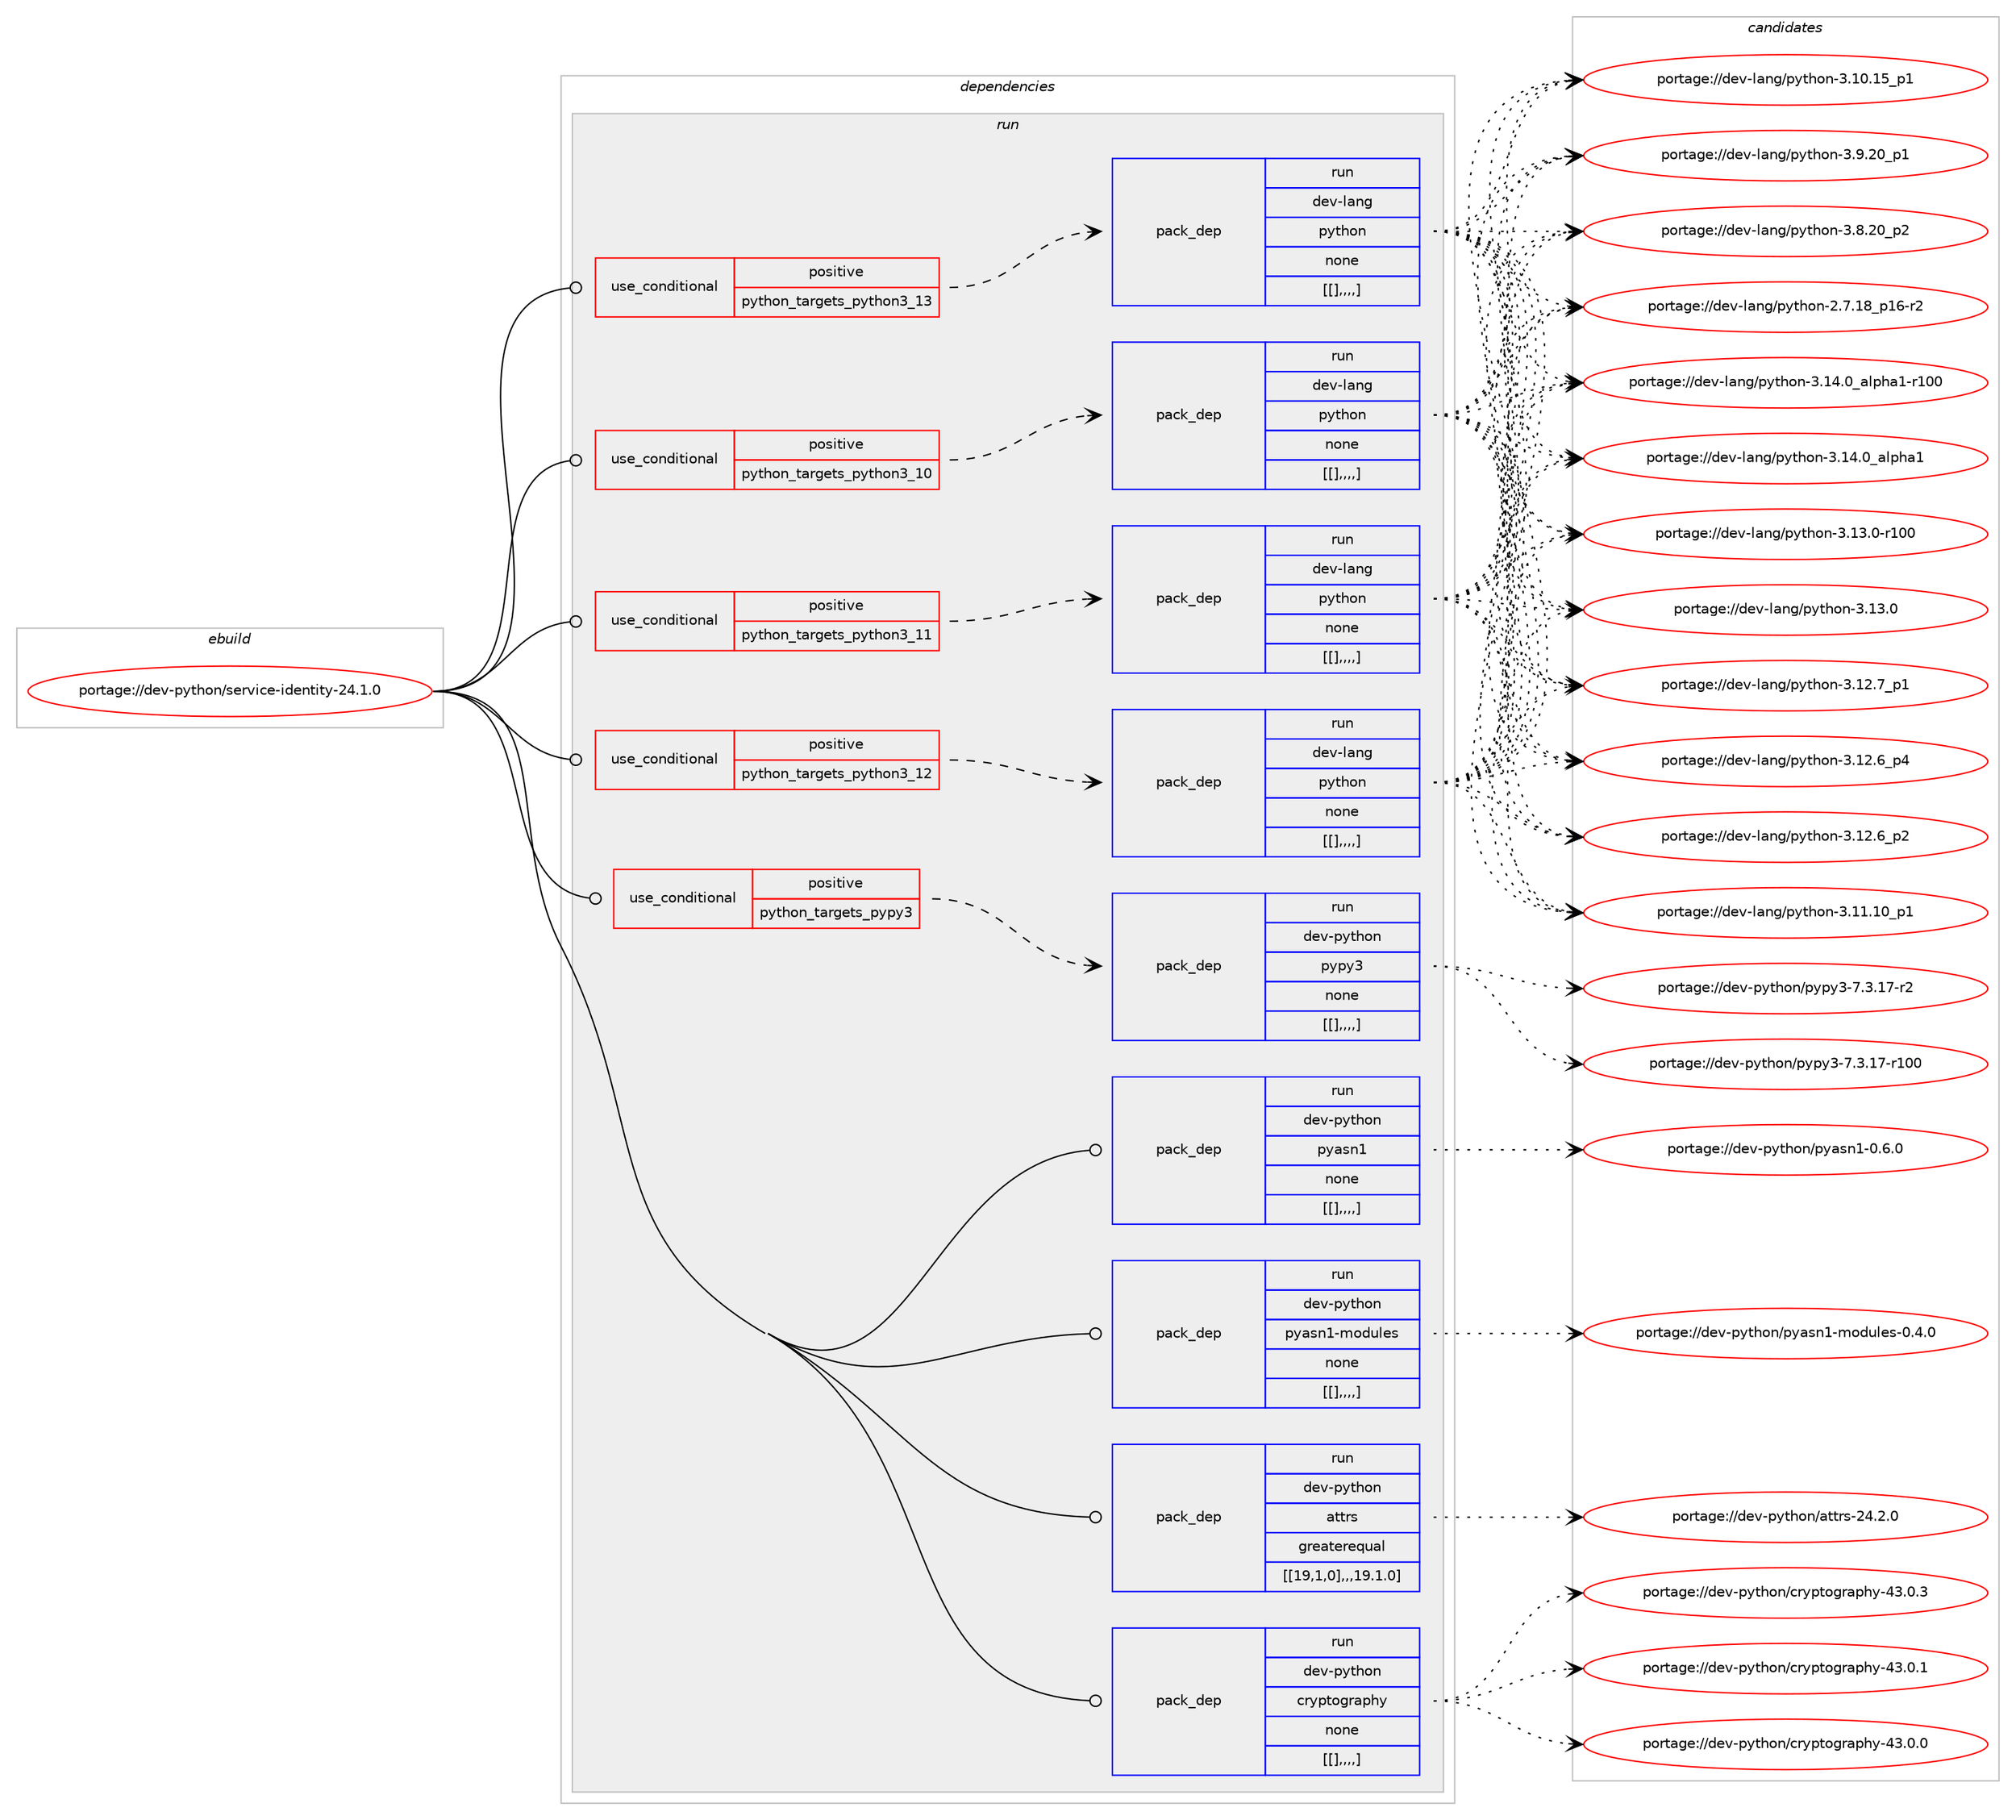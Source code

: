 digraph prolog {

# *************
# Graph options
# *************

newrank=true;
concentrate=true;
compound=true;
graph [rankdir=LR,fontname=Helvetica,fontsize=10,ranksep=1.5];#, ranksep=2.5, nodesep=0.2];
edge  [arrowhead=vee];
node  [fontname=Helvetica,fontsize=10];

# **********
# The ebuild
# **********

subgraph cluster_leftcol {
color=gray;
label=<<i>ebuild</i>>;
id [label="portage://dev-python/service-identity-24.1.0", color=red, width=4, href="../dev-python/service-identity-24.1.0.svg"];
}

# ****************
# The dependencies
# ****************

subgraph cluster_midcol {
color=gray;
label=<<i>dependencies</i>>;
subgraph cluster_compile {
fillcolor="#eeeeee";
style=filled;
label=<<i>compile</i>>;
}
subgraph cluster_compileandrun {
fillcolor="#eeeeee";
style=filled;
label=<<i>compile and run</i>>;
}
subgraph cluster_run {
fillcolor="#eeeeee";
style=filled;
label=<<i>run</i>>;
subgraph cond42279 {
dependency170000 [label=<<TABLE BORDER="0" CELLBORDER="1" CELLSPACING="0" CELLPADDING="4"><TR><TD ROWSPAN="3" CELLPADDING="10">use_conditional</TD></TR><TR><TD>positive</TD></TR><TR><TD>python_targets_pypy3</TD></TR></TABLE>>, shape=none, color=red];
subgraph pack126372 {
dependency170033 [label=<<TABLE BORDER="0" CELLBORDER="1" CELLSPACING="0" CELLPADDING="4" WIDTH="220"><TR><TD ROWSPAN="6" CELLPADDING="30">pack_dep</TD></TR><TR><TD WIDTH="110">run</TD></TR><TR><TD>dev-python</TD></TR><TR><TD>pypy3</TD></TR><TR><TD>none</TD></TR><TR><TD>[[],,,,]</TD></TR></TABLE>>, shape=none, color=blue];
}
dependency170000:e -> dependency170033:w [weight=20,style="dashed",arrowhead="vee"];
}
id:e -> dependency170000:w [weight=20,style="solid",arrowhead="odot"];
subgraph cond42302 {
dependency170049 [label=<<TABLE BORDER="0" CELLBORDER="1" CELLSPACING="0" CELLPADDING="4"><TR><TD ROWSPAN="3" CELLPADDING="10">use_conditional</TD></TR><TR><TD>positive</TD></TR><TR><TD>python_targets_python3_10</TD></TR></TABLE>>, shape=none, color=red];
subgraph pack126403 {
dependency170065 [label=<<TABLE BORDER="0" CELLBORDER="1" CELLSPACING="0" CELLPADDING="4" WIDTH="220"><TR><TD ROWSPAN="6" CELLPADDING="30">pack_dep</TD></TR><TR><TD WIDTH="110">run</TD></TR><TR><TD>dev-lang</TD></TR><TR><TD>python</TD></TR><TR><TD>none</TD></TR><TR><TD>[[],,,,]</TD></TR></TABLE>>, shape=none, color=blue];
}
dependency170049:e -> dependency170065:w [weight=20,style="dashed",arrowhead="vee"];
}
id:e -> dependency170049:w [weight=20,style="solid",arrowhead="odot"];
subgraph cond42322 {
dependency170258 [label=<<TABLE BORDER="0" CELLBORDER="1" CELLSPACING="0" CELLPADDING="4"><TR><TD ROWSPAN="3" CELLPADDING="10">use_conditional</TD></TR><TR><TD>positive</TD></TR><TR><TD>python_targets_python3_11</TD></TR></TABLE>>, shape=none, color=red];
subgraph pack126530 {
dependency170341 [label=<<TABLE BORDER="0" CELLBORDER="1" CELLSPACING="0" CELLPADDING="4" WIDTH="220"><TR><TD ROWSPAN="6" CELLPADDING="30">pack_dep</TD></TR><TR><TD WIDTH="110">run</TD></TR><TR><TD>dev-lang</TD></TR><TR><TD>python</TD></TR><TR><TD>none</TD></TR><TR><TD>[[],,,,]</TD></TR></TABLE>>, shape=none, color=blue];
}
dependency170258:e -> dependency170341:w [weight=20,style="dashed",arrowhead="vee"];
}
id:e -> dependency170258:w [weight=20,style="solid",arrowhead="odot"];
subgraph cond42428 {
dependency170395 [label=<<TABLE BORDER="0" CELLBORDER="1" CELLSPACING="0" CELLPADDING="4"><TR><TD ROWSPAN="3" CELLPADDING="10">use_conditional</TD></TR><TR><TD>positive</TD></TR><TR><TD>python_targets_python3_12</TD></TR></TABLE>>, shape=none, color=red];
subgraph pack126615 {
dependency170483 [label=<<TABLE BORDER="0" CELLBORDER="1" CELLSPACING="0" CELLPADDING="4" WIDTH="220"><TR><TD ROWSPAN="6" CELLPADDING="30">pack_dep</TD></TR><TR><TD WIDTH="110">run</TD></TR><TR><TD>dev-lang</TD></TR><TR><TD>python</TD></TR><TR><TD>none</TD></TR><TR><TD>[[],,,,]</TD></TR></TABLE>>, shape=none, color=blue];
}
dependency170395:e -> dependency170483:w [weight=20,style="dashed",arrowhead="vee"];
}
id:e -> dependency170395:w [weight=20,style="solid",arrowhead="odot"];
subgraph cond42481 {
dependency170490 [label=<<TABLE BORDER="0" CELLBORDER="1" CELLSPACING="0" CELLPADDING="4"><TR><TD ROWSPAN="3" CELLPADDING="10">use_conditional</TD></TR><TR><TD>positive</TD></TR><TR><TD>python_targets_python3_13</TD></TR></TABLE>>, shape=none, color=red];
subgraph pack126692 {
dependency170564 [label=<<TABLE BORDER="0" CELLBORDER="1" CELLSPACING="0" CELLPADDING="4" WIDTH="220"><TR><TD ROWSPAN="6" CELLPADDING="30">pack_dep</TD></TR><TR><TD WIDTH="110">run</TD></TR><TR><TD>dev-lang</TD></TR><TR><TD>python</TD></TR><TR><TD>none</TD></TR><TR><TD>[[],,,,]</TD></TR></TABLE>>, shape=none, color=blue];
}
dependency170490:e -> dependency170564:w [weight=20,style="dashed",arrowhead="vee"];
}
id:e -> dependency170490:w [weight=20,style="solid",arrowhead="odot"];
subgraph pack126733 {
dependency170594 [label=<<TABLE BORDER="0" CELLBORDER="1" CELLSPACING="0" CELLPADDING="4" WIDTH="220"><TR><TD ROWSPAN="6" CELLPADDING="30">pack_dep</TD></TR><TR><TD WIDTH="110">run</TD></TR><TR><TD>dev-python</TD></TR><TR><TD>attrs</TD></TR><TR><TD>greaterequal</TD></TR><TR><TD>[[19,1,0],,,19.1.0]</TD></TR></TABLE>>, shape=none, color=blue];
}
id:e -> dependency170594:w [weight=20,style="solid",arrowhead="odot"];
subgraph pack126751 {
dependency170629 [label=<<TABLE BORDER="0" CELLBORDER="1" CELLSPACING="0" CELLPADDING="4" WIDTH="220"><TR><TD ROWSPAN="6" CELLPADDING="30">pack_dep</TD></TR><TR><TD WIDTH="110">run</TD></TR><TR><TD>dev-python</TD></TR><TR><TD>cryptography</TD></TR><TR><TD>none</TD></TR><TR><TD>[[],,,,]</TD></TR></TABLE>>, shape=none, color=blue];
}
id:e -> dependency170629:w [weight=20,style="solid",arrowhead="odot"];
subgraph pack126776 {
dependency170656 [label=<<TABLE BORDER="0" CELLBORDER="1" CELLSPACING="0" CELLPADDING="4" WIDTH="220"><TR><TD ROWSPAN="6" CELLPADDING="30">pack_dep</TD></TR><TR><TD WIDTH="110">run</TD></TR><TR><TD>dev-python</TD></TR><TR><TD>pyasn1</TD></TR><TR><TD>none</TD></TR><TR><TD>[[],,,,]</TD></TR></TABLE>>, shape=none, color=blue];
}
id:e -> dependency170656:w [weight=20,style="solid",arrowhead="odot"];
subgraph pack126780 {
dependency170685 [label=<<TABLE BORDER="0" CELLBORDER="1" CELLSPACING="0" CELLPADDING="4" WIDTH="220"><TR><TD ROWSPAN="6" CELLPADDING="30">pack_dep</TD></TR><TR><TD WIDTH="110">run</TD></TR><TR><TD>dev-python</TD></TR><TR><TD>pyasn1-modules</TD></TR><TR><TD>none</TD></TR><TR><TD>[[],,,,]</TD></TR></TABLE>>, shape=none, color=blue];
}
id:e -> dependency170685:w [weight=20,style="solid",arrowhead="odot"];
}
}

# **************
# The candidates
# **************

subgraph cluster_choices {
rank=same;
color=gray;
label=<<i>candidates</i>>;

subgraph choice126439 {
color=black;
nodesep=1;
choice100101118451121211161041111104711212111212151455546514649554511450 [label="portage://dev-python/pypy3-7.3.17-r2", color=red, width=4,href="../dev-python/pypy3-7.3.17-r2.svg"];
choice1001011184511212111610411111047112121112121514555465146495545114494848 [label="portage://dev-python/pypy3-7.3.17-r100", color=red, width=4,href="../dev-python/pypy3-7.3.17-r100.svg"];
dependency170033:e -> choice100101118451121211161041111104711212111212151455546514649554511450:w [style=dotted,weight="100"];
dependency170033:e -> choice1001011184511212111610411111047112121112121514555465146495545114494848:w [style=dotted,weight="100"];
}
subgraph choice126442 {
color=black;
nodesep=1;
choice100101118451089711010347112121116104111110455146495246489597108112104974945114494848 [label="portage://dev-lang/python-3.14.0_alpha1-r100", color=red, width=4,href="../dev-lang/python-3.14.0_alpha1-r100.svg"];
choice1001011184510897110103471121211161041111104551464952464895971081121049749 [label="portage://dev-lang/python-3.14.0_alpha1", color=red, width=4,href="../dev-lang/python-3.14.0_alpha1.svg"];
choice1001011184510897110103471121211161041111104551464951464845114494848 [label="portage://dev-lang/python-3.13.0-r100", color=red, width=4,href="../dev-lang/python-3.13.0-r100.svg"];
choice10010111845108971101034711212111610411111045514649514648 [label="portage://dev-lang/python-3.13.0", color=red, width=4,href="../dev-lang/python-3.13.0.svg"];
choice100101118451089711010347112121116104111110455146495046559511249 [label="portage://dev-lang/python-3.12.7_p1", color=red, width=4,href="../dev-lang/python-3.12.7_p1.svg"];
choice100101118451089711010347112121116104111110455146495046549511252 [label="portage://dev-lang/python-3.12.6_p4", color=red, width=4,href="../dev-lang/python-3.12.6_p4.svg"];
choice100101118451089711010347112121116104111110455146495046549511250 [label="portage://dev-lang/python-3.12.6_p2", color=red, width=4,href="../dev-lang/python-3.12.6_p2.svg"];
choice10010111845108971101034711212111610411111045514649494649489511249 [label="portage://dev-lang/python-3.11.10_p1", color=red, width=4,href="../dev-lang/python-3.11.10_p1.svg"];
choice10010111845108971101034711212111610411111045514649484649539511249 [label="portage://dev-lang/python-3.10.15_p1", color=red, width=4,href="../dev-lang/python-3.10.15_p1.svg"];
choice100101118451089711010347112121116104111110455146574650489511249 [label="portage://dev-lang/python-3.9.20_p1", color=red, width=4,href="../dev-lang/python-3.9.20_p1.svg"];
choice100101118451089711010347112121116104111110455146564650489511250 [label="portage://dev-lang/python-3.8.20_p2", color=red, width=4,href="../dev-lang/python-3.8.20_p2.svg"];
choice100101118451089711010347112121116104111110455046554649569511249544511450 [label="portage://dev-lang/python-2.7.18_p16-r2", color=red, width=4,href="../dev-lang/python-2.7.18_p16-r2.svg"];
dependency170065:e -> choice100101118451089711010347112121116104111110455146495246489597108112104974945114494848:w [style=dotted,weight="100"];
dependency170065:e -> choice1001011184510897110103471121211161041111104551464952464895971081121049749:w [style=dotted,weight="100"];
dependency170065:e -> choice1001011184510897110103471121211161041111104551464951464845114494848:w [style=dotted,weight="100"];
dependency170065:e -> choice10010111845108971101034711212111610411111045514649514648:w [style=dotted,weight="100"];
dependency170065:e -> choice100101118451089711010347112121116104111110455146495046559511249:w [style=dotted,weight="100"];
dependency170065:e -> choice100101118451089711010347112121116104111110455146495046549511252:w [style=dotted,weight="100"];
dependency170065:e -> choice100101118451089711010347112121116104111110455146495046549511250:w [style=dotted,weight="100"];
dependency170065:e -> choice10010111845108971101034711212111610411111045514649494649489511249:w [style=dotted,weight="100"];
dependency170065:e -> choice10010111845108971101034711212111610411111045514649484649539511249:w [style=dotted,weight="100"];
dependency170065:e -> choice100101118451089711010347112121116104111110455146574650489511249:w [style=dotted,weight="100"];
dependency170065:e -> choice100101118451089711010347112121116104111110455146564650489511250:w [style=dotted,weight="100"];
dependency170065:e -> choice100101118451089711010347112121116104111110455046554649569511249544511450:w [style=dotted,weight="100"];
}
subgraph choice126455 {
color=black;
nodesep=1;
choice100101118451089711010347112121116104111110455146495246489597108112104974945114494848 [label="portage://dev-lang/python-3.14.0_alpha1-r100", color=red, width=4,href="../dev-lang/python-3.14.0_alpha1-r100.svg"];
choice1001011184510897110103471121211161041111104551464952464895971081121049749 [label="portage://dev-lang/python-3.14.0_alpha1", color=red, width=4,href="../dev-lang/python-3.14.0_alpha1.svg"];
choice1001011184510897110103471121211161041111104551464951464845114494848 [label="portage://dev-lang/python-3.13.0-r100", color=red, width=4,href="../dev-lang/python-3.13.0-r100.svg"];
choice10010111845108971101034711212111610411111045514649514648 [label="portage://dev-lang/python-3.13.0", color=red, width=4,href="../dev-lang/python-3.13.0.svg"];
choice100101118451089711010347112121116104111110455146495046559511249 [label="portage://dev-lang/python-3.12.7_p1", color=red, width=4,href="../dev-lang/python-3.12.7_p1.svg"];
choice100101118451089711010347112121116104111110455146495046549511252 [label="portage://dev-lang/python-3.12.6_p4", color=red, width=4,href="../dev-lang/python-3.12.6_p4.svg"];
choice100101118451089711010347112121116104111110455146495046549511250 [label="portage://dev-lang/python-3.12.6_p2", color=red, width=4,href="../dev-lang/python-3.12.6_p2.svg"];
choice10010111845108971101034711212111610411111045514649494649489511249 [label="portage://dev-lang/python-3.11.10_p1", color=red, width=4,href="../dev-lang/python-3.11.10_p1.svg"];
choice10010111845108971101034711212111610411111045514649484649539511249 [label="portage://dev-lang/python-3.10.15_p1", color=red, width=4,href="../dev-lang/python-3.10.15_p1.svg"];
choice100101118451089711010347112121116104111110455146574650489511249 [label="portage://dev-lang/python-3.9.20_p1", color=red, width=4,href="../dev-lang/python-3.9.20_p1.svg"];
choice100101118451089711010347112121116104111110455146564650489511250 [label="portage://dev-lang/python-3.8.20_p2", color=red, width=4,href="../dev-lang/python-3.8.20_p2.svg"];
choice100101118451089711010347112121116104111110455046554649569511249544511450 [label="portage://dev-lang/python-2.7.18_p16-r2", color=red, width=4,href="../dev-lang/python-2.7.18_p16-r2.svg"];
dependency170341:e -> choice100101118451089711010347112121116104111110455146495246489597108112104974945114494848:w [style=dotted,weight="100"];
dependency170341:e -> choice1001011184510897110103471121211161041111104551464952464895971081121049749:w [style=dotted,weight="100"];
dependency170341:e -> choice1001011184510897110103471121211161041111104551464951464845114494848:w [style=dotted,weight="100"];
dependency170341:e -> choice10010111845108971101034711212111610411111045514649514648:w [style=dotted,weight="100"];
dependency170341:e -> choice100101118451089711010347112121116104111110455146495046559511249:w [style=dotted,weight="100"];
dependency170341:e -> choice100101118451089711010347112121116104111110455146495046549511252:w [style=dotted,weight="100"];
dependency170341:e -> choice100101118451089711010347112121116104111110455146495046549511250:w [style=dotted,weight="100"];
dependency170341:e -> choice10010111845108971101034711212111610411111045514649494649489511249:w [style=dotted,weight="100"];
dependency170341:e -> choice10010111845108971101034711212111610411111045514649484649539511249:w [style=dotted,weight="100"];
dependency170341:e -> choice100101118451089711010347112121116104111110455146574650489511249:w [style=dotted,weight="100"];
dependency170341:e -> choice100101118451089711010347112121116104111110455146564650489511250:w [style=dotted,weight="100"];
dependency170341:e -> choice100101118451089711010347112121116104111110455046554649569511249544511450:w [style=dotted,weight="100"];
}
subgraph choice126499 {
color=black;
nodesep=1;
choice100101118451089711010347112121116104111110455146495246489597108112104974945114494848 [label="portage://dev-lang/python-3.14.0_alpha1-r100", color=red, width=4,href="../dev-lang/python-3.14.0_alpha1-r100.svg"];
choice1001011184510897110103471121211161041111104551464952464895971081121049749 [label="portage://dev-lang/python-3.14.0_alpha1", color=red, width=4,href="../dev-lang/python-3.14.0_alpha1.svg"];
choice1001011184510897110103471121211161041111104551464951464845114494848 [label="portage://dev-lang/python-3.13.0-r100", color=red, width=4,href="../dev-lang/python-3.13.0-r100.svg"];
choice10010111845108971101034711212111610411111045514649514648 [label="portage://dev-lang/python-3.13.0", color=red, width=4,href="../dev-lang/python-3.13.0.svg"];
choice100101118451089711010347112121116104111110455146495046559511249 [label="portage://dev-lang/python-3.12.7_p1", color=red, width=4,href="../dev-lang/python-3.12.7_p1.svg"];
choice100101118451089711010347112121116104111110455146495046549511252 [label="portage://dev-lang/python-3.12.6_p4", color=red, width=4,href="../dev-lang/python-3.12.6_p4.svg"];
choice100101118451089711010347112121116104111110455146495046549511250 [label="portage://dev-lang/python-3.12.6_p2", color=red, width=4,href="../dev-lang/python-3.12.6_p2.svg"];
choice10010111845108971101034711212111610411111045514649494649489511249 [label="portage://dev-lang/python-3.11.10_p1", color=red, width=4,href="../dev-lang/python-3.11.10_p1.svg"];
choice10010111845108971101034711212111610411111045514649484649539511249 [label="portage://dev-lang/python-3.10.15_p1", color=red, width=4,href="../dev-lang/python-3.10.15_p1.svg"];
choice100101118451089711010347112121116104111110455146574650489511249 [label="portage://dev-lang/python-3.9.20_p1", color=red, width=4,href="../dev-lang/python-3.9.20_p1.svg"];
choice100101118451089711010347112121116104111110455146564650489511250 [label="portage://dev-lang/python-3.8.20_p2", color=red, width=4,href="../dev-lang/python-3.8.20_p2.svg"];
choice100101118451089711010347112121116104111110455046554649569511249544511450 [label="portage://dev-lang/python-2.7.18_p16-r2", color=red, width=4,href="../dev-lang/python-2.7.18_p16-r2.svg"];
dependency170483:e -> choice100101118451089711010347112121116104111110455146495246489597108112104974945114494848:w [style=dotted,weight="100"];
dependency170483:e -> choice1001011184510897110103471121211161041111104551464952464895971081121049749:w [style=dotted,weight="100"];
dependency170483:e -> choice1001011184510897110103471121211161041111104551464951464845114494848:w [style=dotted,weight="100"];
dependency170483:e -> choice10010111845108971101034711212111610411111045514649514648:w [style=dotted,weight="100"];
dependency170483:e -> choice100101118451089711010347112121116104111110455146495046559511249:w [style=dotted,weight="100"];
dependency170483:e -> choice100101118451089711010347112121116104111110455146495046549511252:w [style=dotted,weight="100"];
dependency170483:e -> choice100101118451089711010347112121116104111110455146495046549511250:w [style=dotted,weight="100"];
dependency170483:e -> choice10010111845108971101034711212111610411111045514649494649489511249:w [style=dotted,weight="100"];
dependency170483:e -> choice10010111845108971101034711212111610411111045514649484649539511249:w [style=dotted,weight="100"];
dependency170483:e -> choice100101118451089711010347112121116104111110455146574650489511249:w [style=dotted,weight="100"];
dependency170483:e -> choice100101118451089711010347112121116104111110455146564650489511250:w [style=dotted,weight="100"];
dependency170483:e -> choice100101118451089711010347112121116104111110455046554649569511249544511450:w [style=dotted,weight="100"];
}
subgraph choice126504 {
color=black;
nodesep=1;
choice100101118451089711010347112121116104111110455146495246489597108112104974945114494848 [label="portage://dev-lang/python-3.14.0_alpha1-r100", color=red, width=4,href="../dev-lang/python-3.14.0_alpha1-r100.svg"];
choice1001011184510897110103471121211161041111104551464952464895971081121049749 [label="portage://dev-lang/python-3.14.0_alpha1", color=red, width=4,href="../dev-lang/python-3.14.0_alpha1.svg"];
choice1001011184510897110103471121211161041111104551464951464845114494848 [label="portage://dev-lang/python-3.13.0-r100", color=red, width=4,href="../dev-lang/python-3.13.0-r100.svg"];
choice10010111845108971101034711212111610411111045514649514648 [label="portage://dev-lang/python-3.13.0", color=red, width=4,href="../dev-lang/python-3.13.0.svg"];
choice100101118451089711010347112121116104111110455146495046559511249 [label="portage://dev-lang/python-3.12.7_p1", color=red, width=4,href="../dev-lang/python-3.12.7_p1.svg"];
choice100101118451089711010347112121116104111110455146495046549511252 [label="portage://dev-lang/python-3.12.6_p4", color=red, width=4,href="../dev-lang/python-3.12.6_p4.svg"];
choice100101118451089711010347112121116104111110455146495046549511250 [label="portage://dev-lang/python-3.12.6_p2", color=red, width=4,href="../dev-lang/python-3.12.6_p2.svg"];
choice10010111845108971101034711212111610411111045514649494649489511249 [label="portage://dev-lang/python-3.11.10_p1", color=red, width=4,href="../dev-lang/python-3.11.10_p1.svg"];
choice10010111845108971101034711212111610411111045514649484649539511249 [label="portage://dev-lang/python-3.10.15_p1", color=red, width=4,href="../dev-lang/python-3.10.15_p1.svg"];
choice100101118451089711010347112121116104111110455146574650489511249 [label="portage://dev-lang/python-3.9.20_p1", color=red, width=4,href="../dev-lang/python-3.9.20_p1.svg"];
choice100101118451089711010347112121116104111110455146564650489511250 [label="portage://dev-lang/python-3.8.20_p2", color=red, width=4,href="../dev-lang/python-3.8.20_p2.svg"];
choice100101118451089711010347112121116104111110455046554649569511249544511450 [label="portage://dev-lang/python-2.7.18_p16-r2", color=red, width=4,href="../dev-lang/python-2.7.18_p16-r2.svg"];
dependency170564:e -> choice100101118451089711010347112121116104111110455146495246489597108112104974945114494848:w [style=dotted,weight="100"];
dependency170564:e -> choice1001011184510897110103471121211161041111104551464952464895971081121049749:w [style=dotted,weight="100"];
dependency170564:e -> choice1001011184510897110103471121211161041111104551464951464845114494848:w [style=dotted,weight="100"];
dependency170564:e -> choice10010111845108971101034711212111610411111045514649514648:w [style=dotted,weight="100"];
dependency170564:e -> choice100101118451089711010347112121116104111110455146495046559511249:w [style=dotted,weight="100"];
dependency170564:e -> choice100101118451089711010347112121116104111110455146495046549511252:w [style=dotted,weight="100"];
dependency170564:e -> choice100101118451089711010347112121116104111110455146495046549511250:w [style=dotted,weight="100"];
dependency170564:e -> choice10010111845108971101034711212111610411111045514649494649489511249:w [style=dotted,weight="100"];
dependency170564:e -> choice10010111845108971101034711212111610411111045514649484649539511249:w [style=dotted,weight="100"];
dependency170564:e -> choice100101118451089711010347112121116104111110455146574650489511249:w [style=dotted,weight="100"];
dependency170564:e -> choice100101118451089711010347112121116104111110455146564650489511250:w [style=dotted,weight="100"];
dependency170564:e -> choice100101118451089711010347112121116104111110455046554649569511249544511450:w [style=dotted,weight="100"];
}
subgraph choice126517 {
color=black;
nodesep=1;
choice10010111845112121116104111110479711611611411545505246504648 [label="portage://dev-python/attrs-24.2.0", color=red, width=4,href="../dev-python/attrs-24.2.0.svg"];
dependency170594:e -> choice10010111845112121116104111110479711611611411545505246504648:w [style=dotted,weight="100"];
}
subgraph choice126552 {
color=black;
nodesep=1;
choice1001011184511212111610411111047991141211121161111031149711210412145525146484651 [label="portage://dev-python/cryptography-43.0.3", color=red, width=4,href="../dev-python/cryptography-43.0.3.svg"];
choice1001011184511212111610411111047991141211121161111031149711210412145525146484649 [label="portage://dev-python/cryptography-43.0.1", color=red, width=4,href="../dev-python/cryptography-43.0.1.svg"];
choice1001011184511212111610411111047991141211121161111031149711210412145525146484648 [label="portage://dev-python/cryptography-43.0.0", color=red, width=4,href="../dev-python/cryptography-43.0.0.svg"];
dependency170629:e -> choice1001011184511212111610411111047991141211121161111031149711210412145525146484651:w [style=dotted,weight="100"];
dependency170629:e -> choice1001011184511212111610411111047991141211121161111031149711210412145525146484649:w [style=dotted,weight="100"];
dependency170629:e -> choice1001011184511212111610411111047991141211121161111031149711210412145525146484648:w [style=dotted,weight="100"];
}
subgraph choice126575 {
color=black;
nodesep=1;
choice10010111845112121116104111110471121219711511049454846544648 [label="portage://dev-python/pyasn1-0.6.0", color=red, width=4,href="../dev-python/pyasn1-0.6.0.svg"];
dependency170656:e -> choice10010111845112121116104111110471121219711511049454846544648:w [style=dotted,weight="100"];
}
subgraph choice126607 {
color=black;
nodesep=1;
choice1001011184511212111610411111047112121971151104945109111100117108101115454846524648 [label="portage://dev-python/pyasn1-modules-0.4.0", color=red, width=4,href="../dev-python/pyasn1-modules-0.4.0.svg"];
dependency170685:e -> choice1001011184511212111610411111047112121971151104945109111100117108101115454846524648:w [style=dotted,weight="100"];
}
}

}
